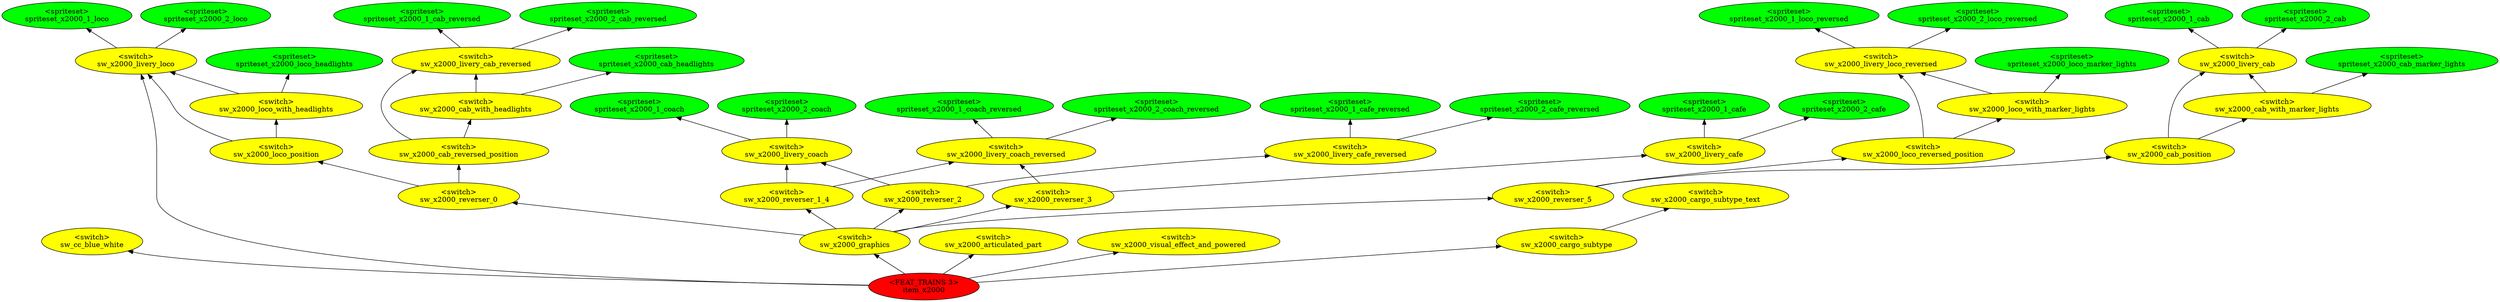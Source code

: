 digraph {
rankdir="BT"
sw_cc_blue_white [fillcolor=yellow style="filled" label="<switch>\nsw_cc_blue_white"]
spriteset_x2000_loco_headlights [fillcolor=green style="filled" label="<spriteset>\nspriteset_x2000_loco_headlights"]
spriteset_x2000_loco_marker_lights [fillcolor=green style="filled" label="<spriteset>\nspriteset_x2000_loco_marker_lights"]
spriteset_x2000_cab_headlights [fillcolor=green style="filled" label="<spriteset>\nspriteset_x2000_cab_headlights"]
spriteset_x2000_cab_marker_lights [fillcolor=green style="filled" label="<spriteset>\nspriteset_x2000_cab_marker_lights"]
spriteset_x2000_1_loco [fillcolor=green style="filled" label="<spriteset>\nspriteset_x2000_1_loco"]
spriteset_x2000_1_loco_reversed [fillcolor=green style="filled" label="<spriteset>\nspriteset_x2000_1_loco_reversed"]
spriteset_x2000_1_coach [fillcolor=green style="filled" label="<spriteset>\nspriteset_x2000_1_coach"]
spriteset_x2000_1_coach_reversed [fillcolor=green style="filled" label="<spriteset>\nspriteset_x2000_1_coach_reversed"]
spriteset_x2000_1_cafe [fillcolor=green style="filled" label="<spriteset>\nspriteset_x2000_1_cafe"]
spriteset_x2000_1_cafe_reversed [fillcolor=green style="filled" label="<spriteset>\nspriteset_x2000_1_cafe_reversed"]
spriteset_x2000_1_cab [fillcolor=green style="filled" label="<spriteset>\nspriteset_x2000_1_cab"]
spriteset_x2000_1_cab_reversed [fillcolor=green style="filled" label="<spriteset>\nspriteset_x2000_1_cab_reversed"]
spriteset_x2000_2_loco [fillcolor=green style="filled" label="<spriteset>\nspriteset_x2000_2_loco"]
spriteset_x2000_2_loco_reversed [fillcolor=green style="filled" label="<spriteset>\nspriteset_x2000_2_loco_reversed"]
spriteset_x2000_2_coach [fillcolor=green style="filled" label="<spriteset>\nspriteset_x2000_2_coach"]
spriteset_x2000_2_coach_reversed [fillcolor=green style="filled" label="<spriteset>\nspriteset_x2000_2_coach_reversed"]
spriteset_x2000_2_cafe [fillcolor=green style="filled" label="<spriteset>\nspriteset_x2000_2_cafe"]
spriteset_x2000_2_cafe_reversed [fillcolor=green style="filled" label="<spriteset>\nspriteset_x2000_2_cafe_reversed"]
spriteset_x2000_2_cab [fillcolor=green style="filled" label="<spriteset>\nspriteset_x2000_2_cab"]
spriteset_x2000_2_cab_reversed [fillcolor=green style="filled" label="<spriteset>\nspriteset_x2000_2_cab_reversed"]
sw_x2000_livery_loco [fillcolor=yellow style="filled" label="<switch>\nsw_x2000_livery_loco"]
sw_x2000_livery_loco_reversed [fillcolor=yellow style="filled" label="<switch>\nsw_x2000_livery_loco_reversed"]
sw_x2000_livery_coach [fillcolor=yellow style="filled" label="<switch>\nsw_x2000_livery_coach"]
sw_x2000_livery_coach_reversed [fillcolor=yellow style="filled" label="<switch>\nsw_x2000_livery_coach_reversed"]
sw_x2000_livery_cafe [fillcolor=yellow style="filled" label="<switch>\nsw_x2000_livery_cafe"]
sw_x2000_livery_cafe_reversed [fillcolor=yellow style="filled" label="<switch>\nsw_x2000_livery_cafe_reversed"]
sw_x2000_livery_cab [fillcolor=yellow style="filled" label="<switch>\nsw_x2000_livery_cab"]
sw_x2000_livery_cab_reversed [fillcolor=yellow style="filled" label="<switch>\nsw_x2000_livery_cab_reversed"]
sw_x2000_loco_with_headlights [fillcolor=yellow style="filled" label="<switch>\nsw_x2000_loco_with_headlights"]
sw_x2000_loco_position [fillcolor=yellow style="filled" label="<switch>\nsw_x2000_loco_position"]
sw_x2000_loco_with_marker_lights [fillcolor=yellow style="filled" label="<switch>\nsw_x2000_loco_with_marker_lights"]
sw_x2000_loco_reversed_position [fillcolor=yellow style="filled" label="<switch>\nsw_x2000_loco_reversed_position"]
sw_x2000_cab_with_headlights [fillcolor=yellow style="filled" label="<switch>\nsw_x2000_cab_with_headlights"]
sw_x2000_cab_reversed_position [fillcolor=yellow style="filled" label="<switch>\nsw_x2000_cab_reversed_position"]
sw_x2000_cab_with_marker_lights [fillcolor=yellow style="filled" label="<switch>\nsw_x2000_cab_with_marker_lights"]
sw_x2000_cab_position [fillcolor=yellow style="filled" label="<switch>\nsw_x2000_cab_position"]
sw_x2000_reverser_0 [fillcolor=yellow style="filled" label="<switch>\nsw_x2000_reverser_0"]
sw_x2000_reverser_1_4 [fillcolor=yellow style="filled" label="<switch>\nsw_x2000_reverser_1_4"]
sw_x2000_reverser_2 [fillcolor=yellow style="filled" label="<switch>\nsw_x2000_reverser_2"]
sw_x2000_reverser_3 [fillcolor=yellow style="filled" label="<switch>\nsw_x2000_reverser_3"]
sw_x2000_reverser_5 [fillcolor=yellow style="filled" label="<switch>\nsw_x2000_reverser_5"]
sw_x2000_graphics [fillcolor=yellow style="filled" label="<switch>\nsw_x2000_graphics"]
sw_x2000_articulated_part [fillcolor=yellow style="filled" label="<switch>\nsw_x2000_articulated_part"]
sw_x2000_visual_effect_and_powered [fillcolor=yellow style="filled" label="<switch>\nsw_x2000_visual_effect_and_powered"]
sw_x2000_cargo_subtype_text [fillcolor=yellow style="filled" label="<switch>\nsw_x2000_cargo_subtype_text"]
sw_x2000_cargo_subtype [fillcolor=yellow style="filled" label="<switch>\nsw_x2000_cargo_subtype"]
item_x2000 [fillcolor=red style="filled" label="<FEAT_TRAINS 3>\nitem_x2000"]
sw_x2000_livery_cafe_reversed->spriteset_x2000_2_cafe_reversed
sw_x2000_cab_reversed_position->sw_x2000_cab_with_headlights
sw_x2000_reverser_5->sw_x2000_cab_position
sw_x2000_loco_reversed_position->sw_x2000_loco_with_marker_lights
sw_x2000_livery_loco_reversed->spriteset_x2000_2_loco_reversed
sw_x2000_loco_with_marker_lights->sw_x2000_livery_loco_reversed
sw_x2000_graphics->sw_x2000_reverser_2
sw_x2000_livery_cab_reversed->spriteset_x2000_1_cab_reversed
sw_x2000_reverser_0->sw_x2000_loco_position
sw_x2000_reverser_0->sw_x2000_cab_reversed_position
sw_x2000_reverser_1_4->sw_x2000_livery_coach
sw_x2000_livery_coach_reversed->spriteset_x2000_2_coach_reversed
sw_x2000_loco_with_headlights->spriteset_x2000_loco_headlights
sw_x2000_cab_position->sw_x2000_livery_cab
item_x2000->sw_x2000_visual_effect_and_powered
sw_x2000_loco_reversed_position->sw_x2000_livery_loco_reversed
sw_x2000_cab_with_headlights->spriteset_x2000_cab_headlights
sw_x2000_livery_loco->spriteset_x2000_2_loco
sw_x2000_loco_position->sw_x2000_livery_loco
sw_x2000_cab_position->sw_x2000_cab_with_marker_lights
sw_x2000_livery_coach->spriteset_x2000_1_coach
sw_x2000_reverser_5->sw_x2000_loco_reversed_position
sw_x2000_reverser_2->sw_x2000_livery_coach
sw_x2000_livery_cafe->spriteset_x2000_1_cafe
item_x2000->sw_x2000_graphics
sw_x2000_livery_coach->spriteset_x2000_2_coach
item_x2000->sw_x2000_livery_loco
sw_x2000_loco_with_headlights->sw_x2000_livery_loco
sw_x2000_reverser_2->sw_x2000_livery_cafe_reversed
sw_x2000_cab_reversed_position->sw_x2000_livery_cab_reversed
sw_x2000_graphics->sw_x2000_reverser_0
sw_x2000_livery_loco->spriteset_x2000_1_loco
sw_x2000_reverser_1_4->sw_x2000_livery_coach_reversed
sw_x2000_reverser_3->sw_x2000_livery_cafe
sw_x2000_livery_coach_reversed->spriteset_x2000_1_coach_reversed
item_x2000->sw_x2000_articulated_part
sw_x2000_graphics->sw_x2000_reverser_1_4
sw_x2000_graphics->sw_x2000_reverser_3
sw_x2000_cab_with_marker_lights->spriteset_x2000_cab_marker_lights
sw_x2000_graphics->sw_x2000_reverser_5
sw_x2000_reverser_3->sw_x2000_livery_coach_reversed
sw_x2000_livery_cafe->spriteset_x2000_2_cafe
sw_x2000_livery_loco_reversed->spriteset_x2000_1_loco_reversed
sw_x2000_livery_cab_reversed->spriteset_x2000_2_cab_reversed
sw_x2000_cab_with_marker_lights->sw_x2000_livery_cab
sw_x2000_loco_with_marker_lights->spriteset_x2000_loco_marker_lights
item_x2000->sw_cc_blue_white
sw_x2000_livery_cafe_reversed->spriteset_x2000_1_cafe_reversed
sw_x2000_livery_cab->spriteset_x2000_2_cab
sw_x2000_cargo_subtype->sw_x2000_cargo_subtype_text
sw_x2000_livery_cab->spriteset_x2000_1_cab
sw_x2000_loco_position->sw_x2000_loco_with_headlights
item_x2000->sw_x2000_cargo_subtype
sw_x2000_cab_with_headlights->sw_x2000_livery_cab_reversed
}
